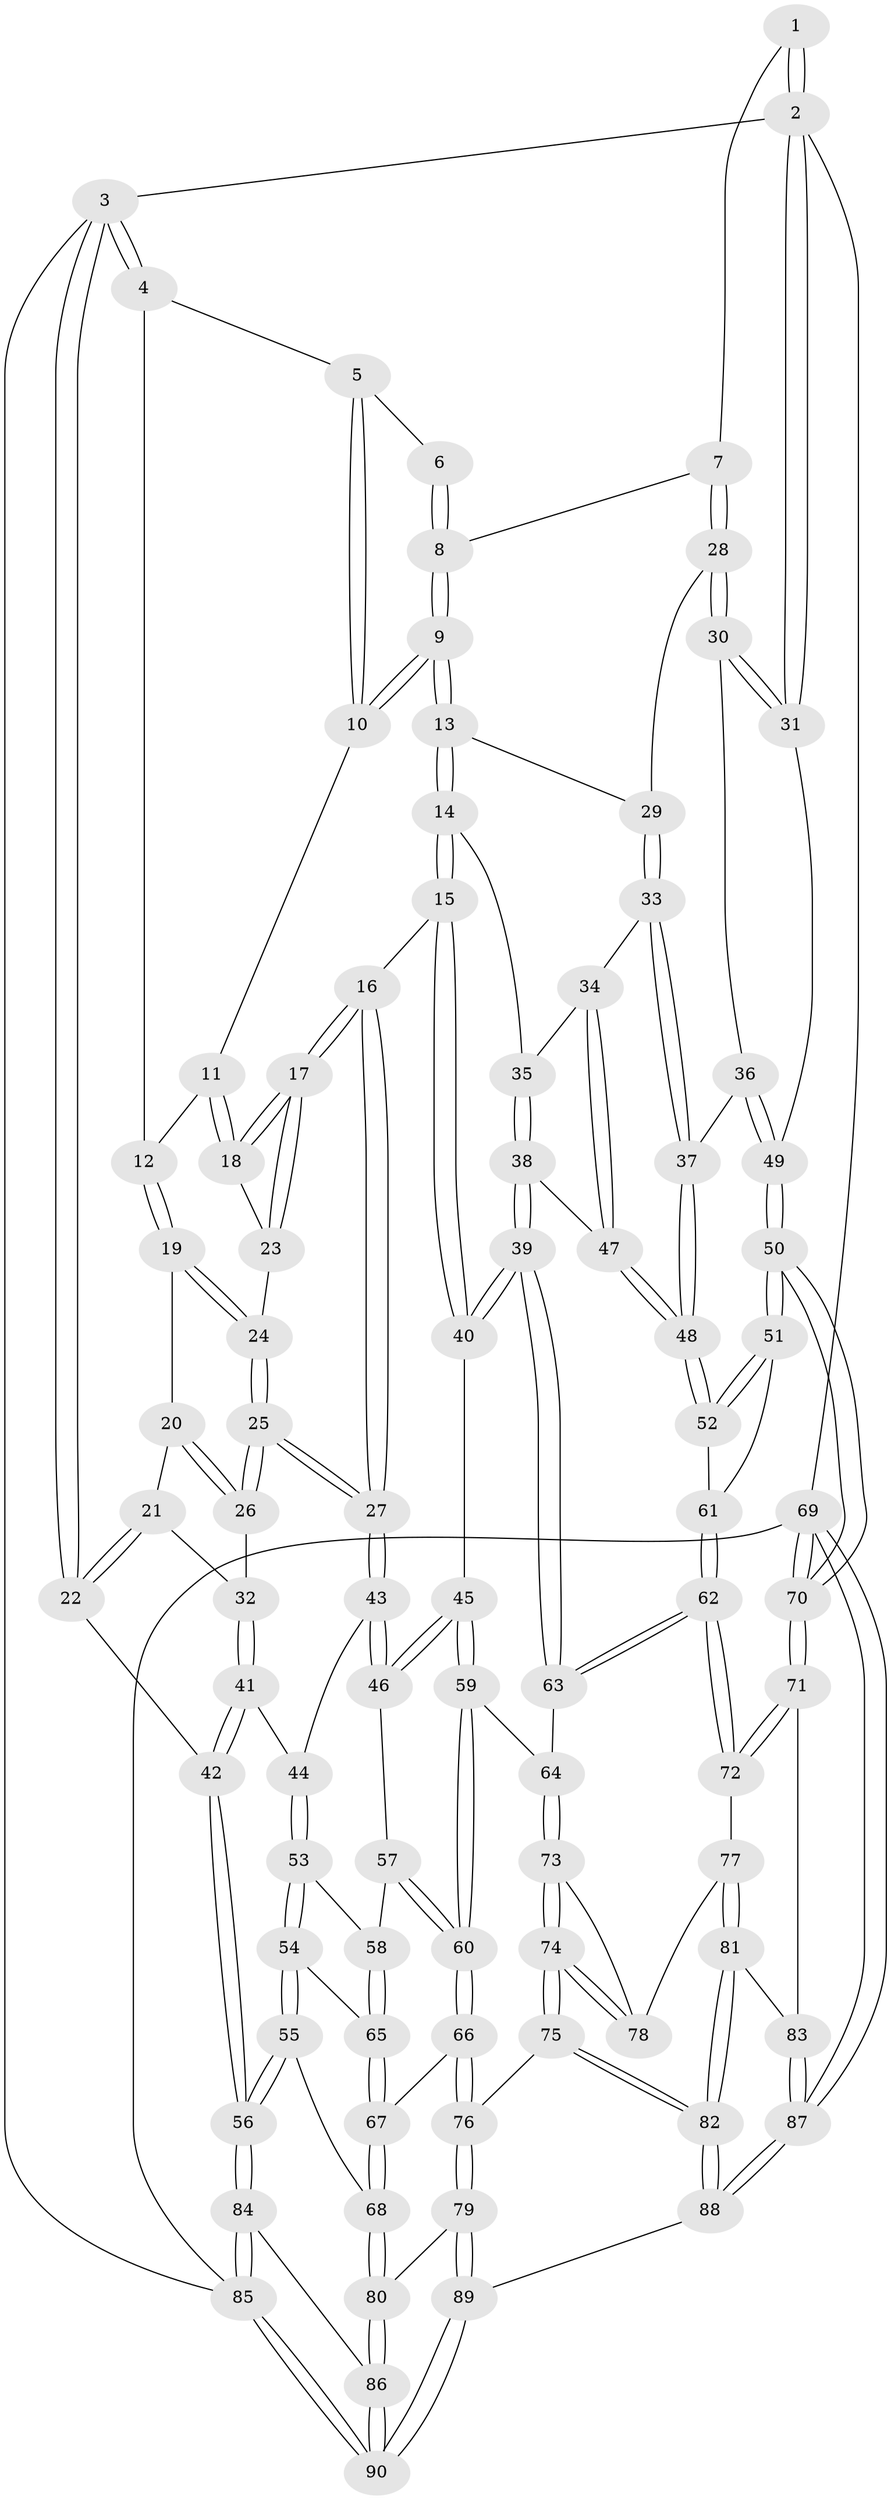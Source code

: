 // Generated by graph-tools (version 1.1) at 2025/38/03/09/25 02:38:37]
// undirected, 90 vertices, 222 edges
graph export_dot {
graph [start="1"]
  node [color=gray90,style=filled];
  1 [pos="+0.9201883510060864+0"];
  2 [pos="+1+0"];
  3 [pos="+0+0"];
  4 [pos="+0.01073807860559112+0"];
  5 [pos="+0.4401897670282763+0"];
  6 [pos="+0.7530734278047184+0"];
  7 [pos="+0.9443005744784612+0.22531899824726348"];
  8 [pos="+0.7360329579105322+0.16391061620265665"];
  9 [pos="+0.6433154634779653+0.23357561831974924"];
  10 [pos="+0.43203639944361605+0.004988040833828054"];
  11 [pos="+0.4124400343054723+0.03305063545971597"];
  12 [pos="+0.13092968662653184+0.05801181340874882"];
  13 [pos="+0.6297424346874073+0.2627720445604344"];
  14 [pos="+0.6194060418310557+0.277904645742938"];
  15 [pos="+0.5293033108927941+0.326713447060301"];
  16 [pos="+0.4755810427402831+0.32229866520356804"];
  17 [pos="+0.46778368100557405+0.30915103711529396"];
  18 [pos="+0.37262670300210415+0.10241009011388634"];
  19 [pos="+0.13848561536191453+0.10497890485209103"];
  20 [pos="+0.08456840263195113+0.17156580133434646"];
  21 [pos="+0+0.25246286581508715"];
  22 [pos="+0+0.30176976707350406"];
  23 [pos="+0.27308841592888716+0.16480789053234504"];
  24 [pos="+0.2597151887541772+0.17085050084080325"];
  25 [pos="+0.25922426133053467+0.3513190391282526"];
  26 [pos="+0.192352660513357+0.35687657471813794"];
  27 [pos="+0.31148207964061136+0.38613692976510267"];
  28 [pos="+0.994511236790959+0.25855668012766503"];
  29 [pos="+0.8418520652013924+0.38753655084354177"];
  30 [pos="+1+0.26903863581735565"];
  31 [pos="+1+0.2889644428355295"];
  32 [pos="+0.18193511039723362+0.36158317024943104"];
  33 [pos="+0.8191335919268345+0.44425321325762884"];
  34 [pos="+0.7532722291802065+0.4450388729411671"];
  35 [pos="+0.6422265965801321+0.3200338663816363"];
  36 [pos="+0.8818408874763876+0.5127094351086847"];
  37 [pos="+0.8666077106978127+0.5180195071567691"];
  38 [pos="+0.6672758939463792+0.5625754157916588"];
  39 [pos="+0.6415132389335532+0.583315280747163"];
  40 [pos="+0.531671033929545+0.5212622521806538"];
  41 [pos="+0.05234295898048836+0.4930946257550867"];
  42 [pos="+0+0.6164639992313385"];
  43 [pos="+0.31510769908116554+0.4983782411093918"];
  44 [pos="+0.29185309773857426+0.5214745174046881"];
  45 [pos="+0.44878179831654036+0.570481347601646"];
  46 [pos="+0.41764417937193027+0.5671050956981439"];
  47 [pos="+0.6984154947514873+0.5512007537464578"];
  48 [pos="+0.8409478209734925+0.5818153648733391"];
  49 [pos="+1+0.5487221765907628"];
  50 [pos="+1+0.7151929963164029"];
  51 [pos="+1+0.68998894574305"];
  52 [pos="+0.8420701120574813+0.5856541155384107"];
  53 [pos="+0.2631511620596181+0.5742036696305992"];
  54 [pos="+0.1298078899421578+0.658947793293928"];
  55 [pos="+0.04376169437624211+0.6857867400767947"];
  56 [pos="+0+0.6527941685169997"];
  57 [pos="+0.4111297779553746+0.5794010007930231"];
  58 [pos="+0.32820675281302714+0.7043773108552323"];
  59 [pos="+0.5100133388950268+0.7507057386839999"];
  60 [pos="+0.4050473115213651+0.7836005660297"];
  61 [pos="+0.7943882099384126+0.7370034556786215"];
  62 [pos="+0.7696842594160915+0.7649784355776134"];
  63 [pos="+0.6424786913098309+0.6870785417234111"];
  64 [pos="+0.5250499939222014+0.7538507576056906"];
  65 [pos="+0.32776832494602326+0.7166373140513949"];
  66 [pos="+0.36649100165464205+0.7988920165383624"];
  67 [pos="+0.3575721011119889+0.7959633204594625"];
  68 [pos="+0.23612622164359273+0.8414069515031343"];
  69 [pos="+1+1"];
  70 [pos="+1+0.7733945679966195"];
  71 [pos="+0.8135903613860541+0.8334828120237718"];
  72 [pos="+0.7761932522965733+0.8039182310425943"];
  73 [pos="+0.5460353561279484+0.8077514073548315"];
  74 [pos="+0.5612927626988847+0.8845407476174436"];
  75 [pos="+0.5594573238492717+0.9158859965710552"];
  76 [pos="+0.4150943828446193+0.9519853259210888"];
  77 [pos="+0.7405898956967757+0.8400319418801658"];
  78 [pos="+0.7025309176162661+0.8425688189228148"];
  79 [pos="+0.4132777751683709+0.9574140871839502"];
  80 [pos="+0.20532067618347954+0.9469141638065789"];
  81 [pos="+0.6669215850704463+0.9946956648816897"];
  82 [pos="+0.6505950222303658+1"];
  83 [pos="+0.8503643493903925+0.913853592500568"];
  84 [pos="+0+0.6644678808676974"];
  85 [pos="+0+1"];
  86 [pos="+0.17729901316597002+0.9948017208821948"];
  87 [pos="+1+1"];
  88 [pos="+0.6818984823591837+1"];
  89 [pos="+0.39658684763693636+1"];
  90 [pos="+0.12408089275002314+1"];
  1 -- 2;
  1 -- 2;
  1 -- 7;
  2 -- 3;
  2 -- 31;
  2 -- 31;
  2 -- 69;
  3 -- 4;
  3 -- 4;
  3 -- 22;
  3 -- 22;
  3 -- 85;
  4 -- 5;
  4 -- 12;
  5 -- 6;
  5 -- 10;
  5 -- 10;
  6 -- 8;
  6 -- 8;
  7 -- 8;
  7 -- 28;
  7 -- 28;
  8 -- 9;
  8 -- 9;
  9 -- 10;
  9 -- 10;
  9 -- 13;
  9 -- 13;
  10 -- 11;
  11 -- 12;
  11 -- 18;
  11 -- 18;
  12 -- 19;
  12 -- 19;
  13 -- 14;
  13 -- 14;
  13 -- 29;
  14 -- 15;
  14 -- 15;
  14 -- 35;
  15 -- 16;
  15 -- 40;
  15 -- 40;
  16 -- 17;
  16 -- 17;
  16 -- 27;
  16 -- 27;
  17 -- 18;
  17 -- 18;
  17 -- 23;
  17 -- 23;
  18 -- 23;
  19 -- 20;
  19 -- 24;
  19 -- 24;
  20 -- 21;
  20 -- 26;
  20 -- 26;
  21 -- 22;
  21 -- 22;
  21 -- 32;
  22 -- 42;
  23 -- 24;
  24 -- 25;
  24 -- 25;
  25 -- 26;
  25 -- 26;
  25 -- 27;
  25 -- 27;
  26 -- 32;
  27 -- 43;
  27 -- 43;
  28 -- 29;
  28 -- 30;
  28 -- 30;
  29 -- 33;
  29 -- 33;
  30 -- 31;
  30 -- 31;
  30 -- 36;
  31 -- 49;
  32 -- 41;
  32 -- 41;
  33 -- 34;
  33 -- 37;
  33 -- 37;
  34 -- 35;
  34 -- 47;
  34 -- 47;
  35 -- 38;
  35 -- 38;
  36 -- 37;
  36 -- 49;
  36 -- 49;
  37 -- 48;
  37 -- 48;
  38 -- 39;
  38 -- 39;
  38 -- 47;
  39 -- 40;
  39 -- 40;
  39 -- 63;
  39 -- 63;
  40 -- 45;
  41 -- 42;
  41 -- 42;
  41 -- 44;
  42 -- 56;
  42 -- 56;
  43 -- 44;
  43 -- 46;
  43 -- 46;
  44 -- 53;
  44 -- 53;
  45 -- 46;
  45 -- 46;
  45 -- 59;
  45 -- 59;
  46 -- 57;
  47 -- 48;
  47 -- 48;
  48 -- 52;
  48 -- 52;
  49 -- 50;
  49 -- 50;
  50 -- 51;
  50 -- 51;
  50 -- 70;
  50 -- 70;
  51 -- 52;
  51 -- 52;
  51 -- 61;
  52 -- 61;
  53 -- 54;
  53 -- 54;
  53 -- 58;
  54 -- 55;
  54 -- 55;
  54 -- 65;
  55 -- 56;
  55 -- 56;
  55 -- 68;
  56 -- 84;
  56 -- 84;
  57 -- 58;
  57 -- 60;
  57 -- 60;
  58 -- 65;
  58 -- 65;
  59 -- 60;
  59 -- 60;
  59 -- 64;
  60 -- 66;
  60 -- 66;
  61 -- 62;
  61 -- 62;
  62 -- 63;
  62 -- 63;
  62 -- 72;
  62 -- 72;
  63 -- 64;
  64 -- 73;
  64 -- 73;
  65 -- 67;
  65 -- 67;
  66 -- 67;
  66 -- 76;
  66 -- 76;
  67 -- 68;
  67 -- 68;
  68 -- 80;
  68 -- 80;
  69 -- 70;
  69 -- 70;
  69 -- 87;
  69 -- 87;
  69 -- 85;
  70 -- 71;
  70 -- 71;
  71 -- 72;
  71 -- 72;
  71 -- 83;
  72 -- 77;
  73 -- 74;
  73 -- 74;
  73 -- 78;
  74 -- 75;
  74 -- 75;
  74 -- 78;
  74 -- 78;
  75 -- 76;
  75 -- 82;
  75 -- 82;
  76 -- 79;
  76 -- 79;
  77 -- 78;
  77 -- 81;
  77 -- 81;
  79 -- 80;
  79 -- 89;
  79 -- 89;
  80 -- 86;
  80 -- 86;
  81 -- 82;
  81 -- 82;
  81 -- 83;
  82 -- 88;
  82 -- 88;
  83 -- 87;
  83 -- 87;
  84 -- 85;
  84 -- 85;
  84 -- 86;
  85 -- 90;
  85 -- 90;
  86 -- 90;
  86 -- 90;
  87 -- 88;
  87 -- 88;
  88 -- 89;
  89 -- 90;
  89 -- 90;
}
